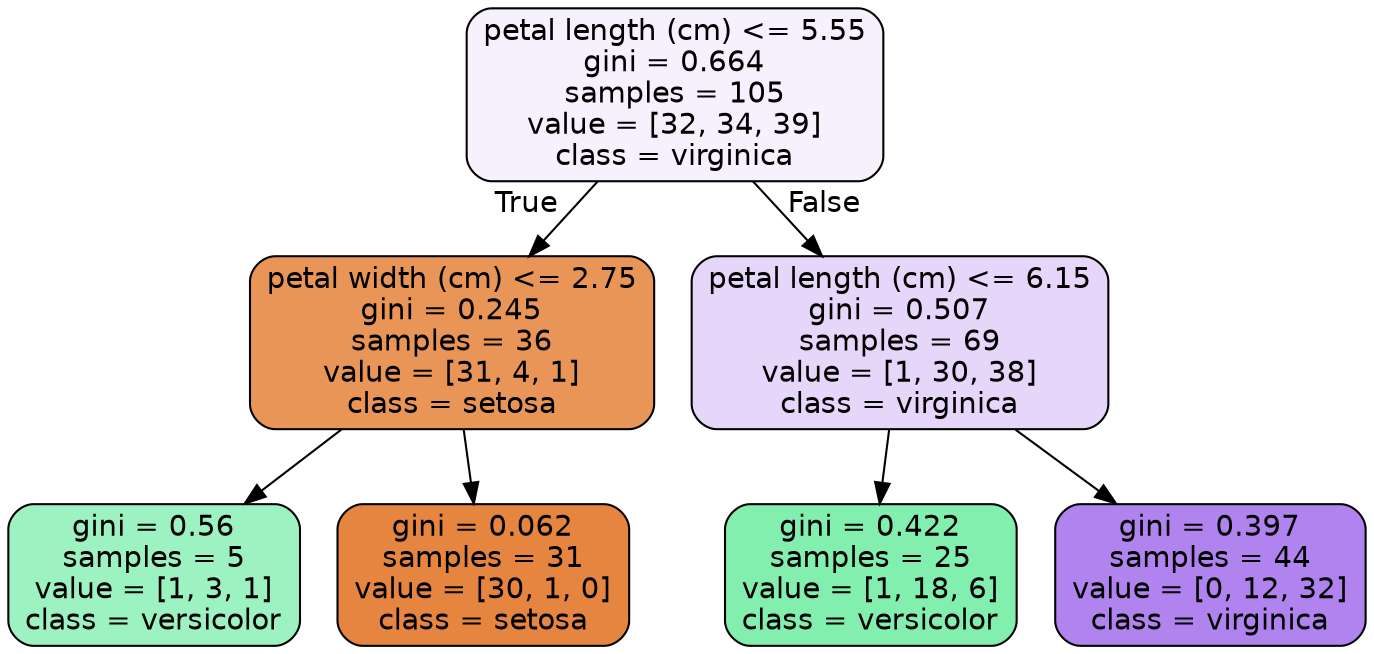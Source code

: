 digraph Tree {
node [shape=box, style="filled, rounded", color="black", fontname="helvetica"] ;
edge [fontname="helvetica"] ;
0 [label="petal length (cm) <= 5.55\ngini = 0.664\nsamples = 105\nvalue = [32, 34, 39]\nclass = virginica", fillcolor="#f6f1fd"] ;
1 [label="petal width (cm) <= 2.75\ngini = 0.245\nsamples = 36\nvalue = [31, 4, 1]\nclass = setosa", fillcolor="#e99558"] ;
0 -> 1 [labeldistance=2.5, labelangle=45, headlabel="True"] ;
2 [label="gini = 0.56\nsamples = 5\nvalue = [1, 3, 1]\nclass = versicolor", fillcolor="#9cf2c0"] ;
1 -> 2 ;
3 [label="gini = 0.062\nsamples = 31\nvalue = [30, 1, 0]\nclass = setosa", fillcolor="#e68540"] ;
1 -> 3 ;
4 [label="petal length (cm) <= 6.15\ngini = 0.507\nsamples = 69\nvalue = [1, 30, 38]\nclass = virginica", fillcolor="#e5d6fa"] ;
0 -> 4 [labeldistance=2.5, labelangle=-45, headlabel="False"] ;
5 [label="gini = 0.422\nsamples = 25\nvalue = [1, 18, 6]\nclass = versicolor", fillcolor="#82efaf"] ;
4 -> 5 ;
6 [label="gini = 0.397\nsamples = 44\nvalue = [0, 12, 32]\nclass = virginica", fillcolor="#b083ef"] ;
4 -> 6 ;
}